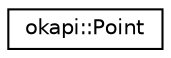 digraph "Graphical Class Hierarchy"
{
 // LATEX_PDF_SIZE
  edge [fontname="Helvetica",fontsize="10",labelfontname="Helvetica",labelfontsize="10"];
  node [fontname="Helvetica",fontsize="10",shape=record];
  rankdir="LR";
  Node0 [label="okapi::Point",height=0.2,width=0.4,color="black", fillcolor="white", style="filled",URL="$structokapi_1_1Point.html",tooltip=" "];
}
